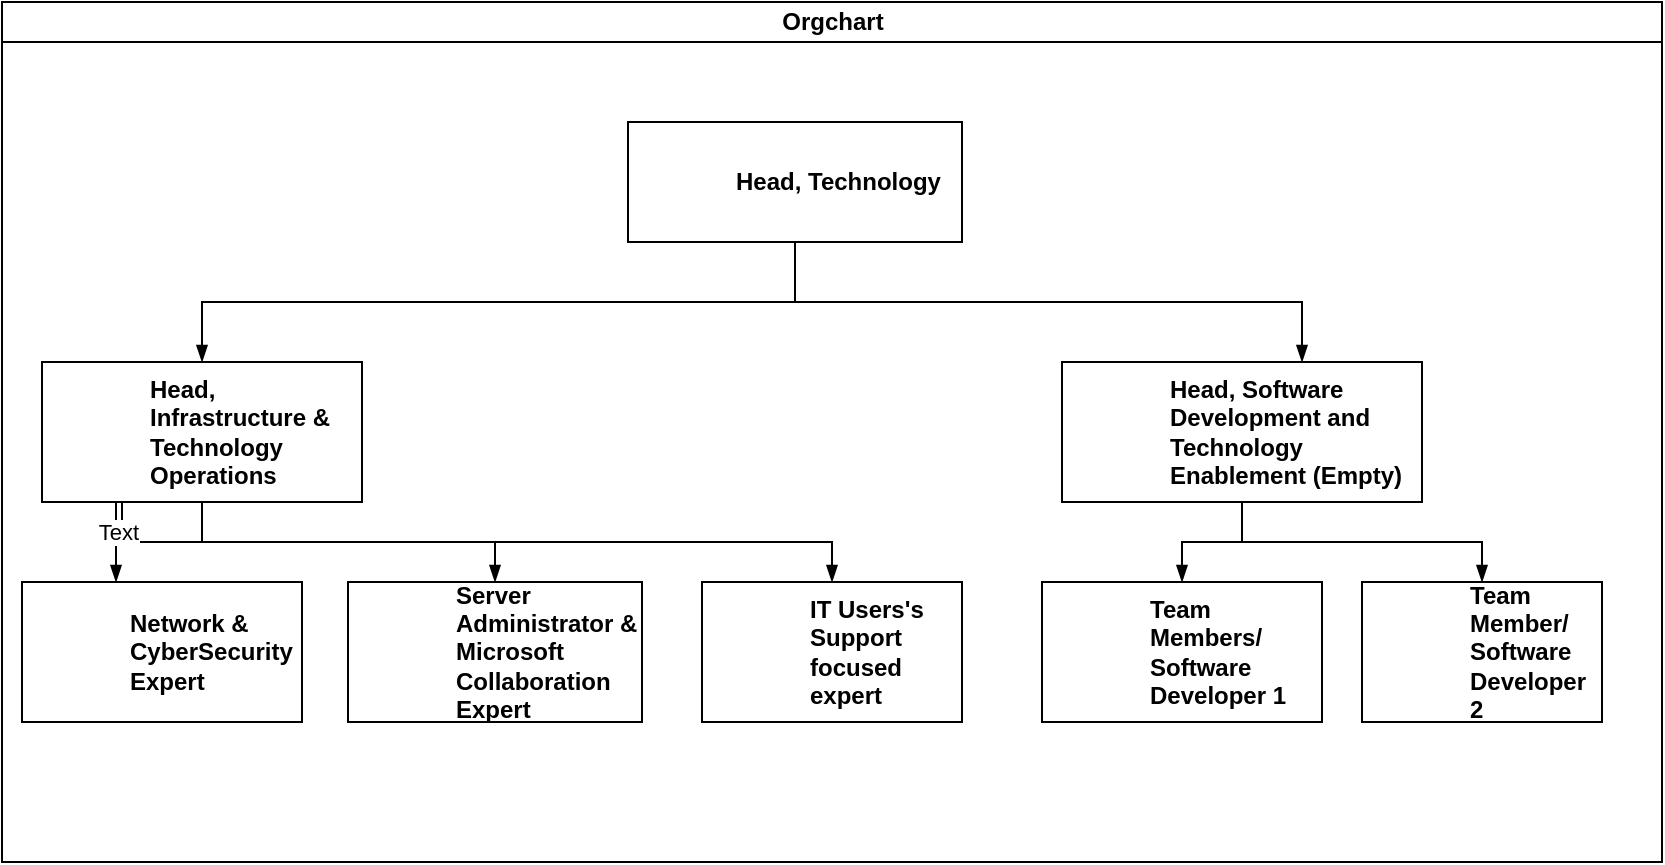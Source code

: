 <mxfile version="20.8.20" type="github">
  <diagram id="prtHgNgQTEPvFCAcTncT" name="Page-1">
    <mxGraphModel dx="794" dy="1599" grid="1" gridSize="10" guides="1" tooltips="1" connect="1" arrows="1" fold="1" page="1" pageScale="1" pageWidth="827" pageHeight="1169" math="0" shadow="0">
      <root>
        <mxCell id="0" />
        <mxCell id="1" parent="0" />
        <mxCell id="dNxyNK7c78bLwvsdeMH5-11" value="Orgchart" style="swimlane;html=1;startSize=20;horizontal=1;containerType=tree;glass=0;" parent="1" vertex="1">
          <mxGeometry x="10" y="-60" width="830" height="430" as="geometry" />
        </mxCell>
        <UserObject label="Head, Technology" name="Tessa Miller" position="CFO" location="Office 1" email="me@example.com" placeholders="1" link="https://app.diagrams.net/images/github-logo.svg" id="dNxyNK7c78bLwvsdeMH5-12">
          <mxCell style="label;image=https://cdn3.iconfinder.com/data/icons/user-avatars-1/512/users-3-128.png;whiteSpace=wrap;html=1;rounded=0;glass=0;treeMoving=1;treeFolding=1;" parent="dNxyNK7c78bLwvsdeMH5-11" vertex="1">
            <mxGeometry x="313" y="60" width="167" height="60" as="geometry" />
          </mxCell>
        </UserObject>
        <mxCell id="dNxyNK7c78bLwvsdeMH5-13" value="" style="endArrow=blockThin;endFill=1;fontSize=11;edgeStyle=elbowEdgeStyle;elbow=vertical;rounded=0;" parent="dNxyNK7c78bLwvsdeMH5-11" source="dNxyNK7c78bLwvsdeMH5-12" target="dNxyNK7c78bLwvsdeMH5-14" edge="1">
          <mxGeometry relative="1" as="geometry" />
        </mxCell>
        <UserObject label="Head, Infrastructure &amp;amp; Technology Operations" name="Edward Morrison" position="Brand Manager" location="Office 2" email="me@example.com" placeholders="1" link="https://www.draw.io" id="dNxyNK7c78bLwvsdeMH5-14">
          <mxCell style="label;image=https://cdn3.iconfinder.com/data/icons/user-avatars-1/512/users-10-3-128.png;whiteSpace=wrap;html=1;rounded=0;glass=0;treeFolding=1;treeMoving=1;" parent="dNxyNK7c78bLwvsdeMH5-11" vertex="1">
            <mxGeometry x="20" y="180" width="160" height="70" as="geometry" />
          </mxCell>
        </UserObject>
        <mxCell id="dNxyNK7c78bLwvsdeMH5-17" value="" style="endArrow=blockThin;endFill=1;fontSize=11;edgeStyle=elbowEdgeStyle;elbow=vertical;rounded=0;" parent="dNxyNK7c78bLwvsdeMH5-11" source="dNxyNK7c78bLwvsdeMH5-12" target="dNxyNK7c78bLwvsdeMH5-18" edge="1">
          <mxGeometry relative="1" as="geometry">
            <Array as="points">
              <mxPoint x="650" y="150" />
            </Array>
          </mxGeometry>
        </mxCell>
        <UserObject label="Head, Software Development and Technology Enablement (Empty)" name="Alison Donovan" position="System Admin" location="Office 3" email="me@example.com" placeholders="1" link="https://www.draw.io" id="dNxyNK7c78bLwvsdeMH5-18">
          <mxCell style="label;image=https://cdn3.iconfinder.com/data/icons/user-avatars-1/512/users-2-128.png;whiteSpace=wrap;html=1;rounded=0;glass=0;" parent="dNxyNK7c78bLwvsdeMH5-11" vertex="1">
            <mxGeometry x="530" y="180" width="180" height="70" as="geometry" />
          </mxCell>
        </UserObject>
        <mxCell id="gyMkO35ULZCspy6_peBc-21" value="" style="endArrow=blockThin;endFill=1;fontSize=11;edgeStyle=elbowEdgeStyle;elbow=vertical;rounded=0;" parent="dNxyNK7c78bLwvsdeMH5-11" source="dNxyNK7c78bLwvsdeMH5-18" target="gyMkO35ULZCspy6_peBc-22" edge="1">
          <mxGeometry relative="1" as="geometry">
            <mxPoint x="390" y="160" as="sourcePoint" />
          </mxGeometry>
        </mxCell>
        <UserObject label="Team Members/&lt;br&gt;Software Developer 1" name="Alison Donovan" position="System Admin" location="Office 3" email="me@example.com" placeholders="1" link="https://www.draw.io" id="gyMkO35ULZCspy6_peBc-22">
          <mxCell style="label;image=https://cdn3.iconfinder.com/data/icons/user-avatars-1/512/users-2-128.png;whiteSpace=wrap;html=1;rounded=0;glass=0;" parent="dNxyNK7c78bLwvsdeMH5-11" vertex="1">
            <mxGeometry x="520" y="290" width="140" height="70" as="geometry" />
          </mxCell>
        </UserObject>
        <mxCell id="gyMkO35ULZCspy6_peBc-23" value="" style="endArrow=blockThin;endFill=1;fontSize=11;edgeStyle=elbowEdgeStyle;elbow=vertical;rounded=0;" parent="dNxyNK7c78bLwvsdeMH5-11" target="gyMkO35ULZCspy6_peBc-24" edge="1">
          <mxGeometry relative="1" as="geometry">
            <mxPoint x="57" y="250" as="sourcePoint" />
            <Array as="points">
              <mxPoint x="57" y="270" />
            </Array>
          </mxGeometry>
        </mxCell>
        <UserObject label="Network &amp;amp; CyberSecurity Expert" name="Edward Morrison" position="Brand Manager" location="Office 2" email="me@example.com" placeholders="1" link="https://www.draw.io" id="gyMkO35ULZCspy6_peBc-24">
          <mxCell style="label;image=https://cdn3.iconfinder.com/data/icons/user-avatars-1/512/users-10-3-128.png;whiteSpace=wrap;html=1;rounded=0;glass=0;treeFolding=1;treeMoving=1;" parent="dNxyNK7c78bLwvsdeMH5-11" vertex="1" collapsed="1">
            <mxGeometry x="10" y="290" width="140" height="70" as="geometry" />
          </mxCell>
        </UserObject>
        <mxCell id="gyMkO35ULZCspy6_peBc-32" value="" style="endArrow=blockThin;endFill=1;fontSize=11;edgeStyle=elbowEdgeStyle;elbow=vertical;rounded=0;" parent="dNxyNK7c78bLwvsdeMH5-11" source="dNxyNK7c78bLwvsdeMH5-18" target="gyMkO35ULZCspy6_peBc-33" edge="1">
          <mxGeometry relative="1" as="geometry">
            <mxPoint x="384" y="180" as="sourcePoint" />
          </mxGeometry>
        </mxCell>
        <UserObject label="Team Member/&lt;br&gt;Software Developer 2&amp;nbsp;" name="Alison Donovan" position="System Admin" location="Office 3" email="me@example.com" placeholders="1" link="https://www.draw.io" id="gyMkO35ULZCspy6_peBc-33">
          <mxCell style="label;image=https://cdn3.iconfinder.com/data/icons/user-avatars-1/512/users-2-128.png;whiteSpace=wrap;html=1;rounded=0;glass=0;" parent="dNxyNK7c78bLwvsdeMH5-11" vertex="1">
            <mxGeometry x="680" y="290" width="120" height="70" as="geometry" />
          </mxCell>
        </UserObject>
        <mxCell id="gyMkO35ULZCspy6_peBc-38" value="" style="endArrow=blockThin;endFill=1;fontSize=11;edgeStyle=elbowEdgeStyle;elbow=vertical;rounded=0;" parent="dNxyNK7c78bLwvsdeMH5-11" source="dNxyNK7c78bLwvsdeMH5-14" target="gyMkO35ULZCspy6_peBc-39" edge="1">
          <mxGeometry relative="1" as="geometry">
            <mxPoint x="384" y="180" as="sourcePoint" />
          </mxGeometry>
        </mxCell>
        <UserObject label="IT Users&#39;s Support focused expert" name="Edward Morrison" position="Brand Manager" location="Office 2" email="me@example.com" placeholders="1" link="https://www.draw.io" id="gyMkO35ULZCspy6_peBc-39">
          <mxCell style="label;image=https://cdn3.iconfinder.com/data/icons/user-avatars-1/512/users-10-3-128.png;whiteSpace=wrap;html=1;rounded=0;glass=0;treeFolding=1;treeMoving=1;" parent="dNxyNK7c78bLwvsdeMH5-11" vertex="1">
            <mxGeometry x="350" y="290" width="130" height="70" as="geometry" />
          </mxCell>
        </UserObject>
        <mxCell id="grYTW4o2yp1NQFWfN88O-12" value="" style="endArrow=blockThin;endFill=1;fontSize=11;edgeStyle=elbowEdgeStyle;elbow=vertical;rounded=0;" edge="1" target="grYTW4o2yp1NQFWfN88O-13" parent="dNxyNK7c78bLwvsdeMH5-11">
          <mxGeometry relative="1" as="geometry">
            <mxPoint x="60" y="250" as="sourcePoint" />
            <Array as="points">
              <mxPoint x="60" y="270" />
            </Array>
          </mxGeometry>
        </mxCell>
        <mxCell id="grYTW4o2yp1NQFWfN88O-14" value="Text" style="edgeLabel;html=1;align=center;verticalAlign=middle;resizable=0;points=[];" vertex="1" connectable="0" parent="grYTW4o2yp1NQFWfN88O-12">
          <mxGeometry x="-0.873" y="-2" relative="1" as="geometry">
            <mxPoint as="offset" />
          </mxGeometry>
        </mxCell>
        <UserObject label="Server Administrator &amp;amp; Microsoft Collaboration Expert" name="Edward Morrison" position="Brand Manager" location="Office 2" email="me@example.com" placeholders="1" link="https://www.draw.io" id="grYTW4o2yp1NQFWfN88O-13">
          <mxCell style="label;image=https://cdn3.iconfinder.com/data/icons/user-avatars-1/512/users-10-3-128.png;whiteSpace=wrap;html=1;rounded=0;glass=0;treeFolding=1;treeMoving=1;" vertex="1" collapsed="1" parent="dNxyNK7c78bLwvsdeMH5-11">
            <mxGeometry x="173" y="290" width="147" height="70" as="geometry" />
          </mxCell>
        </UserObject>
      </root>
    </mxGraphModel>
  </diagram>
</mxfile>
